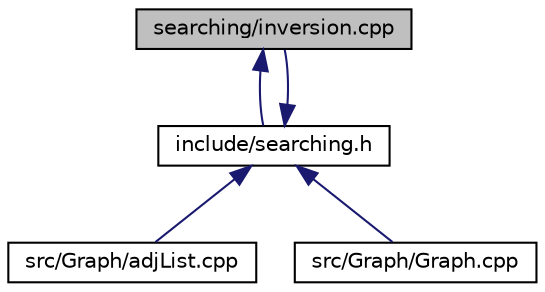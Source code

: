 digraph "searching/inversion.cpp"
{
  edge [fontname="Helvetica",fontsize="10",labelfontname="Helvetica",labelfontsize="10"];
  node [fontname="Helvetica",fontsize="10",shape=record];
  Node1 [label="searching/inversion.cpp",height=0.2,width=0.4,color="black", fillcolor="grey75", style="filled", fontcolor="black"];
  Node1 -> Node2 [dir="back",color="midnightblue",fontsize="10",style="solid",fontname="Helvetica"];
  Node2 [label="include/searching.h",height=0.2,width=0.4,color="black", fillcolor="white", style="filled",URL="$searching_8h.html"];
  Node2 -> Node1 [dir="back",color="midnightblue",fontsize="10",style="solid",fontname="Helvetica"];
  Node2 -> Node3 [dir="back",color="midnightblue",fontsize="10",style="solid",fontname="Helvetica"];
  Node3 [label="src/Graph/adjList.cpp",height=0.2,width=0.4,color="black", fillcolor="white", style="filled",URL="$adj_list_8cpp.html"];
  Node2 -> Node4 [dir="back",color="midnightblue",fontsize="10",style="solid",fontname="Helvetica"];
  Node4 [label="src/Graph/Graph.cpp",height=0.2,width=0.4,color="black", fillcolor="white", style="filled",URL="$_graph_8cpp.html"];
}
